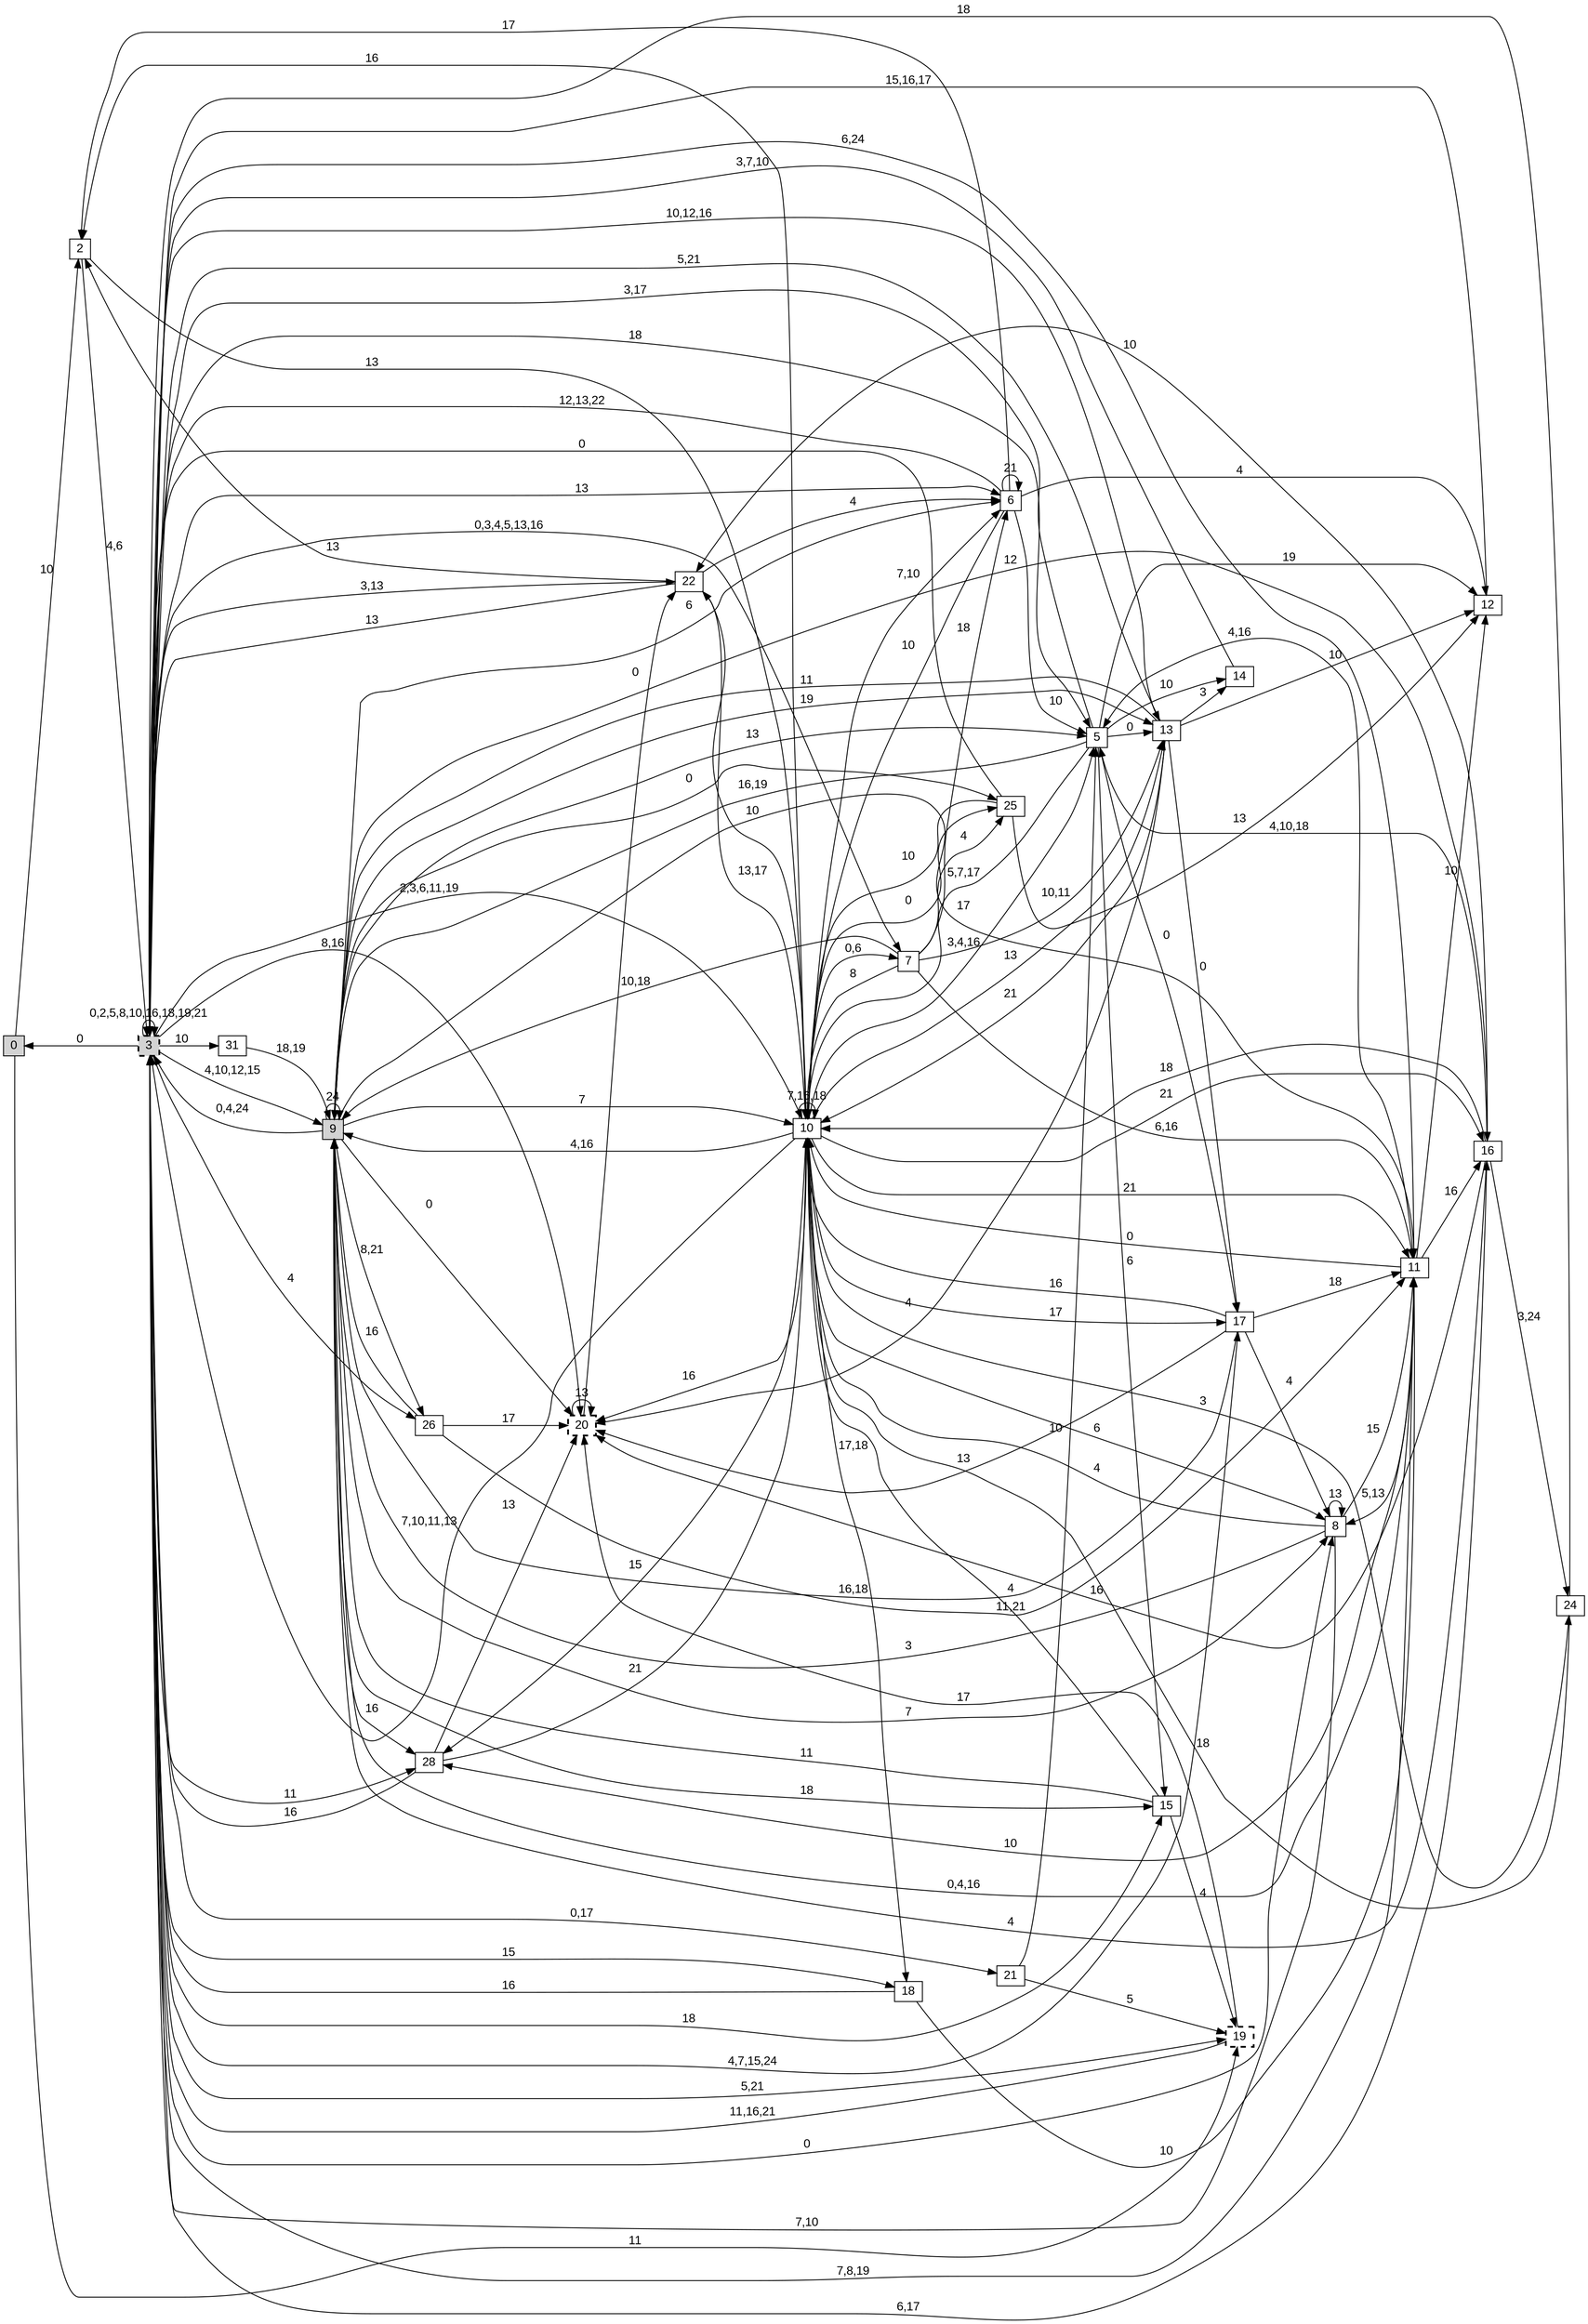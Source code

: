 digraph "NDFA" {
  rankdir=LR
  node [shape=box width=0.1 height=0.1 fontname=Arial]
  edge [fontname=Arial]
/* Estados */
 s0 [label="0" style="filled"] /* I:1 F:0 D:0 */
 s2 [label="2" ] /* I:0 F:0 D:0 */
 s3 [label="3" style="filled,bold,dashed"] /* I:1 F:1 D:0 */
 s5 [label="5" ] /* I:0 F:0 D:0 */
 s6 [label="6" ] /* I:0 F:0 D:0 */
 s7 [label="7" ] /* I:0 F:0 D:0 */
 s8 [label="8" ] /* I:0 F:0 D:0 */
 s9 [label="9" style="filled"] /* I:1 F:0 D:0 */
 s10 [label="10" ] /* I:0 F:0 D:0 */
 s11 [label="11" ] /* I:0 F:0 D:0 */
 s12 [label="12" ] /* I:0 F:0 D:0 */
 s13 [label="13" ] /* I:0 F:0 D:0 */
 s14 [label="14" ] /* I:0 F:0 D:0 */
 s15 [label="15" ] /* I:0 F:0 D:0 */
 s16 [label="16" ] /* I:0 F:0 D:0 */
 s17 [label="17" ] /* I:0 F:0 D:0 */
 s18 [label="18" ] /* I:0 F:0 D:0 */
 s19 [label="19" style="bold,dashed"] /* I:0 F:1 D:0 */
 s20 [label="20" style="bold,dashed"] /* I:0 F:1 D:0 */
 s21 [label="21" ] /* I:0 F:0 D:0 */
 s22 [label="22" ] /* I:0 F:0 D:0 */
 s24 [label="24" ] /* I:0 F:0 D:0 */
 s25 [label="25" ] /* I:0 F:0 D:0 */
 s26 [label="26" ] /* I:0 F:0 D:0 */
 s28 [label="28" ] /* I:0 F:0 D:0 */
 s31 [label="31" ] /* I:0 F:0 D:0 */
/* Transiciones */
  s0 -> s2 [label="10"]
  s0 -> s19 [label="11"]
  s2 -> s3 [label="4,6"]
  s2 -> s10 [label="13"]
  s3 -> s0 [label="0"]
  s3 -> s3 [label="0,2,5,8,10,16,18,19,21"]
  s3 -> s5 [label="18"]
  s3 -> s6 [label="13"]
  s3 -> s7 [label="0,3,4,5,13,16"]
  s3 -> s8 [label="0"]
  s3 -> s9 [label="4,10,12,15"]
  s3 -> s10 [label="2,3,6,11,19"]
  s3 -> s11 [label="7,8,19"]
  s3 -> s13 [label="10,12,16"]
  s3 -> s15 [label="18"]
  s3 -> s16 [label="6,17"]
  s3 -> s17 [label="4,7,15,24"]
  s3 -> s18 [label="15"]
  s3 -> s19 [label="5,21"]
  s3 -> s20 [label="8,16"]
  s3 -> s21 [label="0,17"]
  s3 -> s22 [label="3,13"]
  s3 -> s26 [label="4"]
  s3 -> s28 [label="11"]
  s3 -> s31 [label="10"]
  s5 -> s3 [label="3,17"]
  s5 -> s9 [label="16,19"]
  s5 -> s10 [label="5,7,17"]
  s5 -> s12 [label="19"]
  s5 -> s13 [label="0"]
  s5 -> s14 [label="10"]
  s5 -> s15 [label="6"]
  s5 -> s17 [label="0"]
  s6 -> s2 [label="17"]
  s6 -> s3 [label="12,13,22"]
  s6 -> s5 [label="10"]
  s6 -> s6 [label="21"]
  s6 -> s10 [label="10"]
  s6 -> s12 [label="4"]
  s7 -> s6 [label="18"]
  s7 -> s9 [label="10,18"]
  s7 -> s10 [label="8"]
  s7 -> s11 [label="6,16"]
  s7 -> s13 [label="10,11"]
  s7 -> s25 [label="4"]
  s8 -> s3 [label="7,10"]
  s8 -> s8 [label="13"]
  s8 -> s9 [label="3"]
  s8 -> s10 [label="4"]
  s8 -> s11 [label="15"]
  s9 -> s3 [label="0,4,24"]
  s9 -> s5 [label="13"]
  s9 -> s6 [label="6"]
  s9 -> s8 [label="7"]
  s9 -> s9 [label="24"]
  s9 -> s10 [label="7"]
  s9 -> s11 [label="17"]
  s9 -> s13 [label="19"]
  s9 -> s15 [label="18"]
  s9 -> s16 [label="12"]
  s9 -> s20 [label="0"]
  s9 -> s25 [label="0"]
  s9 -> s26 [label="8,21"]
  s9 -> s28 [label="16"]
  s10 -> s2 [label="16"]
  s10 -> s3 [label="7,10,11,13"]
  s10 -> s5 [label="3,4,16"]
  s10 -> s6 [label="7,10"]
  s10 -> s7 [label="0,6"]
  s10 -> s8 [label="6"]
  s10 -> s9 [label="4,16"]
  s10 -> s10 [label="7,16,18"]
  s10 -> s11 [label="21"]
  s10 -> s13 [label="13"]
  s10 -> s16 [label="21"]
  s10 -> s17 [label="17"]
  s10 -> s18 [label="17,18"]
  s10 -> s20 [label="16"]
  s10 -> s22 [label="10"]
  s10 -> s24 [label="3"]
  s10 -> s25 [label="0"]
  s10 -> s28 [label="15"]
  s11 -> s3 [label="6,24"]
  s11 -> s5 [label="4,16"]
  s11 -> s8 [label="5,13"]
  s11 -> s9 [label="0,4,16"]
  s11 -> s10 [label="0"]
  s11 -> s12 [label="10"]
  s11 -> s16 [label="16"]
  s11 -> s28 [label="10"]
  s12 -> s3 [label="15,16,17"]
  s13 -> s3 [label="5,21"]
  s13 -> s9 [label="11"]
  s13 -> s10 [label="21"]
  s13 -> s12 [label="10"]
  s13 -> s14 [label="3"]
  s13 -> s17 [label="0"]
  s13 -> s20 [label="4"]
  s14 -> s3 [label="3,7,10"]
  s15 -> s9 [label="11"]
  s15 -> s10 [label="4"]
  s15 -> s19 [label="4"]
  s16 -> s5 [label="4,10,18"]
  s16 -> s9 [label="4"]
  s16 -> s10 [label="18"]
  s16 -> s20 [label="16"]
  s16 -> s22 [label="10"]
  s16 -> s24 [label="3,24"]
  s17 -> s8 [label="4"]
  s17 -> s9 [label="16,18"]
  s17 -> s10 [label="16"]
  s17 -> s11 [label="18"]
  s17 -> s20 [label="13"]
  s18 -> s3 [label="16"]
  s18 -> s11 [label="10"]
  s19 -> s3 [label="11,16,21"]
  s19 -> s20 [label="17"]
  s20 -> s20 [label="13"]
  s20 -> s22 [label="0"]
  s21 -> s5 [label="10"]
  s21 -> s19 [label="5"]
  s22 -> s2 [label="13"]
  s22 -> s3 [label="13"]
  s22 -> s6 [label="4"]
  s22 -> s10 [label="13,17"]
  s24 -> s3 [label="18"]
  s24 -> s10 [label="18"]
  s25 -> s3 [label="0"]
  s25 -> s10 [label="10"]
  s25 -> s12 [label="13"]
  s26 -> s9 [label="16"]
  s26 -> s11 [label="11,21"]
  s26 -> s20 [label="17"]
  s28 -> s3 [label="16"]
  s28 -> s10 [label="21"]
  s28 -> s20 [label="13"]
  s31 -> s9 [label="18,19"]
}
